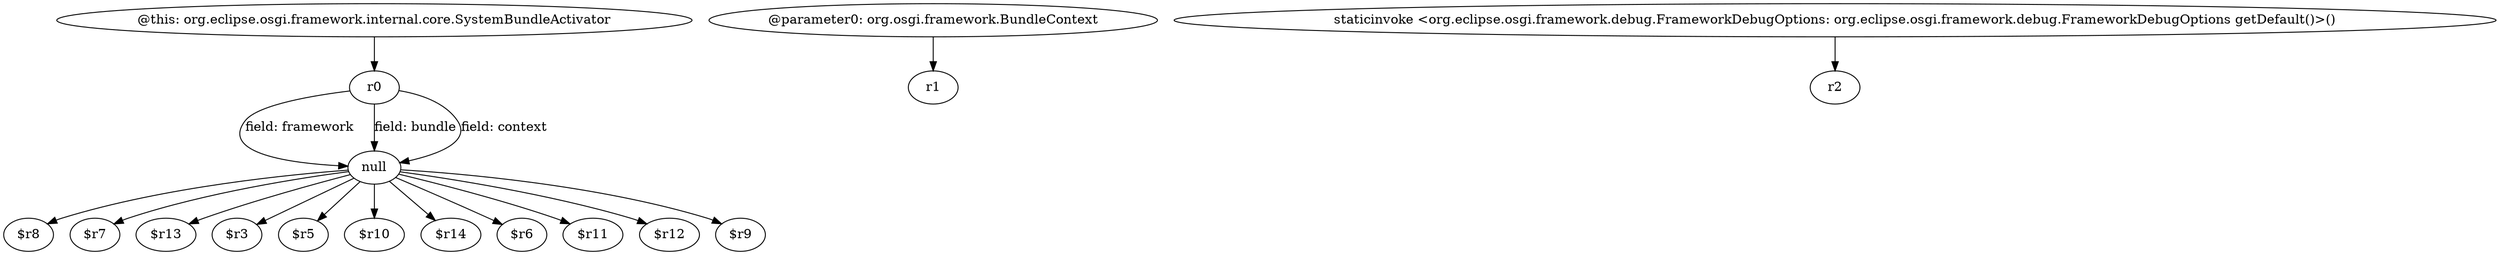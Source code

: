 digraph g {
0[label="null"]
1[label="$r8"]
0->1[label=""]
2[label="r0"]
2->0[label="field: framework"]
2->0[label="field: bundle"]
2->0[label="field: context"]
3[label="$r7"]
0->3[label=""]
4[label="$r13"]
0->4[label=""]
5[label="$r3"]
0->5[label=""]
6[label="$r5"]
0->6[label=""]
7[label="$r10"]
0->7[label=""]
8[label="$r14"]
0->8[label=""]
9[label="$r6"]
0->9[label=""]
10[label="$r11"]
0->10[label=""]
11[label="@parameter0: org.osgi.framework.BundleContext"]
12[label="r1"]
11->12[label=""]
13[label="@this: org.eclipse.osgi.framework.internal.core.SystemBundleActivator"]
13->2[label=""]
14[label="$r12"]
0->14[label=""]
15[label="staticinvoke <org.eclipse.osgi.framework.debug.FrameworkDebugOptions: org.eclipse.osgi.framework.debug.FrameworkDebugOptions getDefault()>()"]
16[label="r2"]
15->16[label=""]
17[label="$r9"]
0->17[label=""]
}